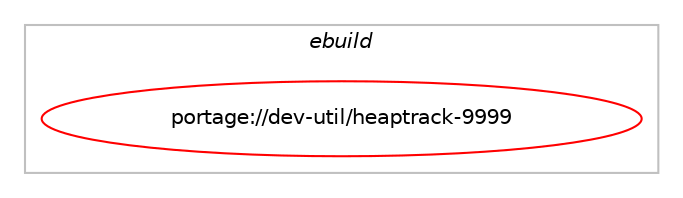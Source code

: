 digraph prolog {

# *************
# Graph options
# *************

newrank=true;
concentrate=true;
compound=true;
graph [rankdir=LR,fontname=Helvetica,fontsize=10,ranksep=1.5];#, ranksep=2.5, nodesep=0.2];
edge  [arrowhead=vee];
node  [fontname=Helvetica,fontsize=10];

# **********
# The ebuild
# **********

subgraph cluster_leftcol {
color=gray;
label=<<i>ebuild</i>>;
id [label="portage://dev-util/heaptrack-9999", color=red, width=4, href="../dev-util/heaptrack-9999.svg"];
}

# ****************
# The dependencies
# ****************

subgraph cluster_midcol {
color=gray;
label=<<i>dependencies</i>>;
subgraph cluster_compile {
fillcolor="#eeeeee";
style=filled;
label=<<i>compile</i>>;
# *** BEGIN UNKNOWN DEPENDENCY TYPE (TODO) ***
# id -> equal(use_conditional_group(positive,gui,portage://dev-util/heaptrack-9999,[package_dependency(portage://dev-util/heaptrack-9999,install,no,dev-libs,kdiagram,none,[,,],[slot(5)],[]),package_dependency(portage://dev-util/heaptrack-9999,install,no,dev-qt,qtcore,none,[,,],[slot(5)],[]),package_dependency(portage://dev-util/heaptrack-9999,install,no,dev-qt,qtgui,none,[,,],[slot(5)],[]),package_dependency(portage://dev-util/heaptrack-9999,install,no,dev-qt,qtwidgets,none,[,,],[slot(5)],[]),package_dependency(portage://dev-util/heaptrack-9999,install,no,kde-frameworks,kconfig,none,[,,],[slot(5)],[]),package_dependency(portage://dev-util/heaptrack-9999,install,no,kde-frameworks,kconfigwidgets,none,[,,],[slot(5)],[]),package_dependency(portage://dev-util/heaptrack-9999,install,no,kde-frameworks,kcoreaddons,none,[,,],[slot(5)],[]),package_dependency(portage://dev-util/heaptrack-9999,install,no,kde-frameworks,ki18n,none,[,,],[slot(5)],[]),package_dependency(portage://dev-util/heaptrack-9999,install,no,kde-frameworks,kio,none,[,,],[slot(5)],[]),package_dependency(portage://dev-util/heaptrack-9999,install,no,kde-frameworks,kitemmodels,none,[,,],[slot(5)],[]),package_dependency(portage://dev-util/heaptrack-9999,install,no,kde-frameworks,kwidgetsaddons,none,[,,],[slot(5)],[]),package_dependency(portage://dev-util/heaptrack-9999,install,no,kde-frameworks,threadweaver,none,[,,],[slot(5)],[])]))
# *** END UNKNOWN DEPENDENCY TYPE (TODO) ***

# *** BEGIN UNKNOWN DEPENDENCY TYPE (TODO) ***
# id -> equal(use_conditional_group(positive,zstd,portage://dev-util/heaptrack-9999,[package_dependency(portage://dev-util/heaptrack-9999,install,no,app-arch,zstd,none,[,,],any_same_slot,[])]))
# *** END UNKNOWN DEPENDENCY TYPE (TODO) ***

# *** BEGIN UNKNOWN DEPENDENCY TYPE (TODO) ***
# id -> equal(package_dependency(portage://dev-util/heaptrack-9999,install,no,dev-libs,boost,none,[,,],any_same_slot,[use(optenable(zstd),none),use(enable(zlib),none)]))
# *** END UNKNOWN DEPENDENCY TYPE (TODO) ***

# *** BEGIN UNKNOWN DEPENDENCY TYPE (TODO) ***
# id -> equal(package_dependency(portage://dev-util/heaptrack-9999,install,no,sys-libs,libunwind,none,[,,],any_same_slot,[]))
# *** END UNKNOWN DEPENDENCY TYPE (TODO) ***

# *** BEGIN UNKNOWN DEPENDENCY TYPE (TODO) ***
# id -> equal(package_dependency(portage://dev-util/heaptrack-9999,install,no,sys-libs,zlib,none,[,,],[],[]))
# *** END UNKNOWN DEPENDENCY TYPE (TODO) ***

}
subgraph cluster_compileandrun {
fillcolor="#eeeeee";
style=filled;
label=<<i>compile and run</i>>;
}
subgraph cluster_run {
fillcolor="#eeeeee";
style=filled;
label=<<i>run</i>>;
# *** BEGIN UNKNOWN DEPENDENCY TYPE (TODO) ***
# id -> equal(use_conditional_group(positive,gui,portage://dev-util/heaptrack-9999,[package_dependency(portage://dev-util/heaptrack-9999,run,no,dev-libs,kdiagram,none,[,,],[slot(5)],[]),package_dependency(portage://dev-util/heaptrack-9999,run,no,dev-qt,qtcore,none,[,,],[slot(5)],[]),package_dependency(portage://dev-util/heaptrack-9999,run,no,dev-qt,qtgui,none,[,,],[slot(5)],[]),package_dependency(portage://dev-util/heaptrack-9999,run,no,dev-qt,qtwidgets,none,[,,],[slot(5)],[]),package_dependency(portage://dev-util/heaptrack-9999,run,no,kde-frameworks,kconfig,none,[,,],[slot(5)],[]),package_dependency(portage://dev-util/heaptrack-9999,run,no,kde-frameworks,kconfigwidgets,none,[,,],[slot(5)],[]),package_dependency(portage://dev-util/heaptrack-9999,run,no,kde-frameworks,kcoreaddons,none,[,,],[slot(5)],[]),package_dependency(portage://dev-util/heaptrack-9999,run,no,kde-frameworks,ki18n,none,[,,],[slot(5)],[]),package_dependency(portage://dev-util/heaptrack-9999,run,no,kde-frameworks,kio,none,[,,],[slot(5)],[]),package_dependency(portage://dev-util/heaptrack-9999,run,no,kde-frameworks,kitemmodels,none,[,,],[slot(5)],[]),package_dependency(portage://dev-util/heaptrack-9999,run,no,kde-frameworks,kwidgetsaddons,none,[,,],[slot(5)],[]),package_dependency(portage://dev-util/heaptrack-9999,run,no,kde-frameworks,threadweaver,none,[,,],[slot(5)],[])]))
# *** END UNKNOWN DEPENDENCY TYPE (TODO) ***

# *** BEGIN UNKNOWN DEPENDENCY TYPE (TODO) ***
# id -> equal(use_conditional_group(positive,gui,portage://dev-util/heaptrack-9999,[package_dependency(portage://dev-util/heaptrack-9999,run,no,kde-frameworks,kf-env,greaterequal,[4,,,4],[],[])]))
# *** END UNKNOWN DEPENDENCY TYPE (TODO) ***

# *** BEGIN UNKNOWN DEPENDENCY TYPE (TODO) ***
# id -> equal(use_conditional_group(positive,zstd,portage://dev-util/heaptrack-9999,[package_dependency(portage://dev-util/heaptrack-9999,run,no,app-arch,zstd,none,[,,],any_same_slot,[])]))
# *** END UNKNOWN DEPENDENCY TYPE (TODO) ***

# *** BEGIN UNKNOWN DEPENDENCY TYPE (TODO) ***
# id -> equal(package_dependency(portage://dev-util/heaptrack-9999,run,no,dev-libs,boost,none,[,,],any_same_slot,[use(optenable(zstd),none),use(enable(zlib),none)]))
# *** END UNKNOWN DEPENDENCY TYPE (TODO) ***

# *** BEGIN UNKNOWN DEPENDENCY TYPE (TODO) ***
# id -> equal(package_dependency(portage://dev-util/heaptrack-9999,run,no,sys-libs,libunwind,none,[,,],any_same_slot,[]))
# *** END UNKNOWN DEPENDENCY TYPE (TODO) ***

# *** BEGIN UNKNOWN DEPENDENCY TYPE (TODO) ***
# id -> equal(package_dependency(portage://dev-util/heaptrack-9999,run,no,sys-libs,zlib,none,[,,],[],[]))
# *** END UNKNOWN DEPENDENCY TYPE (TODO) ***

}
}

# **************
# The candidates
# **************

subgraph cluster_choices {
rank=same;
color=gray;
label=<<i>candidates</i>>;

}

}
